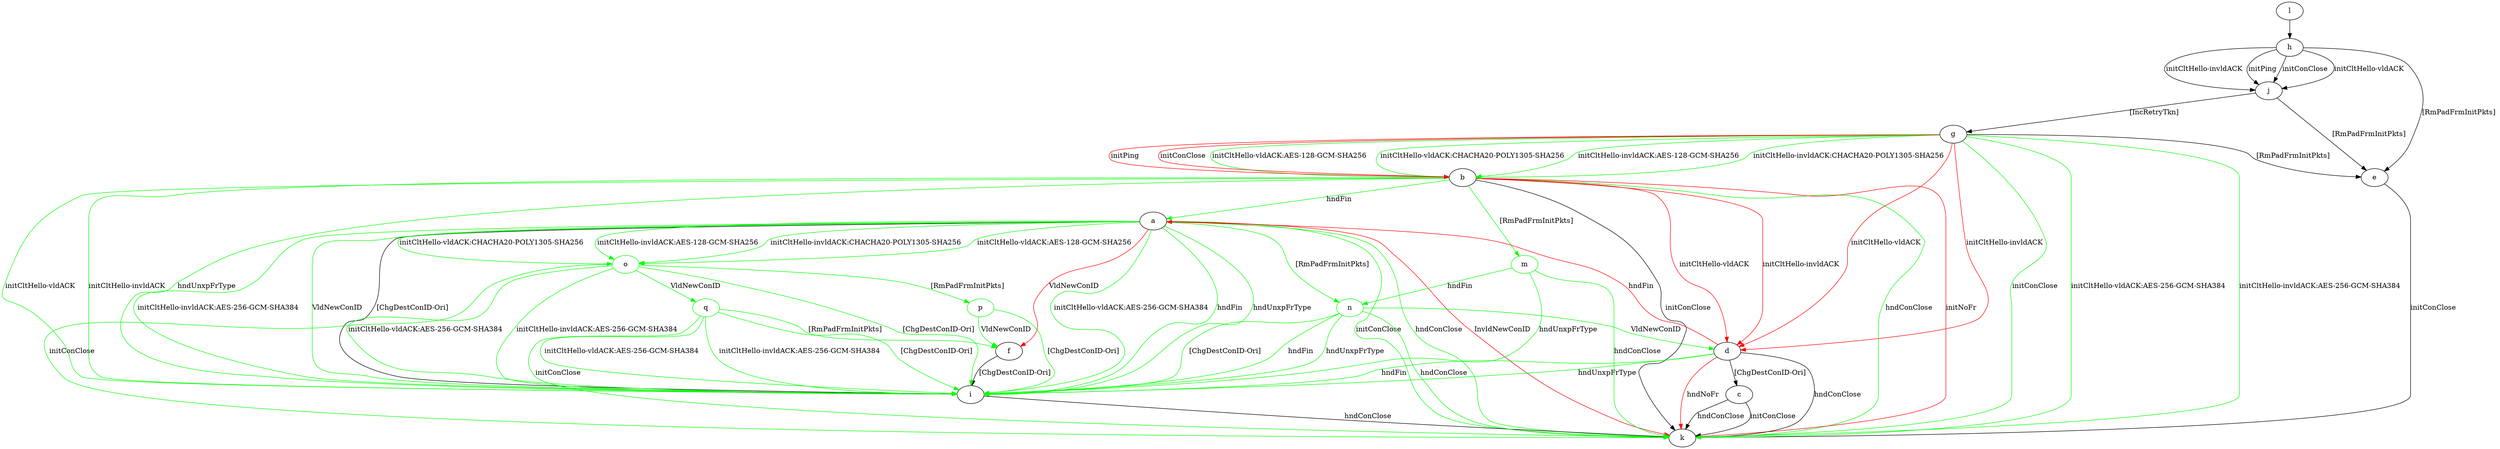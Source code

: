 digraph "" {
	a -> f	[key=0,
		color=red,
		label="VldNewConID "];
	a -> i	[key=0,
		label="[ChgDestConID-Ori] "];
	a -> i	[key=1,
		color=green,
		label="initCltHello-vldACK:AES-256-GCM-SHA384 "];
	a -> i	[key=2,
		color=green,
		label="initCltHello-invldACK:AES-256-GCM-SHA384 "];
	a -> i	[key=3,
		color=green,
		label="hndFin "];
	a -> i	[key=4,
		color=green,
		label="hndUnxpFrType "];
	a -> i	[key=5,
		color=green,
		label="VldNewConID "];
	a -> k	[key=0,
		color=green,
		label="initConClose "];
	a -> k	[key=1,
		color=green,
		label="hndConClose "];
	a -> k	[key=2,
		color=red,
		label="InvldNewConID "];
	n	[color=green];
	a -> n	[key=0,
		color=green,
		label="[RmPadFrmInitPkts] "];
	o	[color=green];
	a -> o	[key=0,
		color=green,
		label="initCltHello-vldACK:AES-128-GCM-SHA256 "];
	a -> o	[key=1,
		color=green,
		label="initCltHello-vldACK:CHACHA20-POLY1305-SHA256 "];
	a -> o	[key=2,
		color=green,
		label="initCltHello-invldACK:AES-128-GCM-SHA256 "];
	a -> o	[key=3,
		color=green,
		label="initCltHello-invldACK:CHACHA20-POLY1305-SHA256 "];
	b -> a	[key=0,
		color=green,
		label="hndFin "];
	b -> d	[key=0,
		color=red,
		label="initCltHello-vldACK "];
	b -> d	[key=1,
		color=red,
		label="initCltHello-invldACK "];
	b -> i	[key=0,
		color=green,
		label="initCltHello-vldACK "];
	b -> i	[key=1,
		color=green,
		label="initCltHello-invldACK "];
	b -> i	[key=2,
		color=green,
		label="hndUnxpFrType "];
	b -> k	[key=0,
		label="initConClose "];
	b -> k	[key=1,
		color=green,
		label="hndConClose "];
	b -> k	[key=2,
		color=red,
		label="initNoFr "];
	m	[color=green];
	b -> m	[key=0,
		color=green,
		label="[RmPadFrmInitPkts] "];
	c -> k	[key=0,
		label="initConClose "];
	c -> k	[key=1,
		label="hndConClose "];
	d -> a	[key=0,
		color=red,
		label="hndFin "];
	d -> c	[key=0,
		label="[ChgDestConID-Ori] "];
	d -> i	[key=0,
		color=green,
		label="hndFin "];
	d -> i	[key=1,
		color=green,
		label="hndUnxpFrType "];
	d -> k	[key=0,
		label="hndConClose "];
	d -> k	[key=1,
		color=red,
		label="hndNoFr "];
	e -> k	[key=0,
		label="initConClose "];
	f -> i	[key=0,
		label="[ChgDestConID-Ori] "];
	g -> b	[key=0,
		color=green,
		label="initCltHello-vldACK:AES-128-GCM-SHA256 "];
	g -> b	[key=1,
		color=green,
		label="initCltHello-vldACK:CHACHA20-POLY1305-SHA256 "];
	g -> b	[key=2,
		color=green,
		label="initCltHello-invldACK:AES-128-GCM-SHA256 "];
	g -> b	[key=3,
		color=green,
		label="initCltHello-invldACK:CHACHA20-POLY1305-SHA256 "];
	g -> b	[key=4,
		color=red,
		label="initPing "];
	g -> b	[key=5,
		color=red,
		label="initConClose "];
	g -> d	[key=0,
		color=red,
		label="initCltHello-vldACK "];
	g -> d	[key=1,
		color=red,
		label="initCltHello-invldACK "];
	g -> e	[key=0,
		label="[RmPadFrmInitPkts] "];
	g -> k	[key=0,
		color=green,
		label="initConClose "];
	g -> k	[key=1,
		color=green,
		label="initCltHello-vldACK:AES-256-GCM-SHA384 "];
	g -> k	[key=2,
		color=green,
		label="initCltHello-invldACK:AES-256-GCM-SHA384 "];
	h -> e	[key=0,
		label="[RmPadFrmInitPkts] "];
	h -> j	[key=0,
		label="initPing "];
	h -> j	[key=1,
		label="initConClose "];
	h -> j	[key=2,
		label="initCltHello-vldACK "];
	h -> j	[key=3,
		label="initCltHello-invldACK "];
	i -> k	[key=0,
		label="hndConClose "];
	j -> e	[key=0,
		label="[RmPadFrmInitPkts] "];
	j -> g	[key=0,
		label="[IncRetryTkn] "];
	l -> h	[key=0];
	m -> i	[key=0,
		color=green,
		label="hndUnxpFrType "];
	m -> k	[key=0,
		color=green,
		label="hndConClose "];
	m -> n	[key=0,
		color=green,
		label="hndFin "];
	n -> d	[key=0,
		color=green,
		label="VldNewConID "];
	n -> i	[key=0,
		color=green,
		label="hndFin "];
	n -> i	[key=1,
		color=green,
		label="hndUnxpFrType "];
	n -> i	[key=2,
		color=green,
		label="[ChgDestConID-Ori] "];
	n -> k	[key=0,
		color=green,
		label="hndConClose "];
	o -> i	[key=0,
		color=green,
		label="initCltHello-vldACK:AES-256-GCM-SHA384 "];
	o -> i	[key=1,
		color=green,
		label="initCltHello-invldACK:AES-256-GCM-SHA384 "];
	o -> i	[key=2,
		color=green,
		label="[ChgDestConID-Ori] "];
	o -> k	[key=0,
		color=green,
		label="initConClose "];
	p	[color=green];
	o -> p	[key=0,
		color=green,
		label="[RmPadFrmInitPkts] "];
	q	[color=green];
	o -> q	[key=0,
		color=green,
		label="VldNewConID "];
	p -> f	[key=0,
		color=green,
		label="VldNewConID "];
	p -> i	[key=0,
		color=green,
		label="[ChgDestConID-Ori] "];
	q -> f	[key=0,
		color=green,
		label="[RmPadFrmInitPkts] "];
	q -> i	[key=0,
		color=green,
		label="initCltHello-vldACK:AES-256-GCM-SHA384 "];
	q -> i	[key=1,
		color=green,
		label="initCltHello-invldACK:AES-256-GCM-SHA384 "];
	q -> i	[key=2,
		color=green,
		label="[ChgDestConID-Ori] "];
	q -> k	[key=0,
		color=green,
		label="initConClose "];
}
